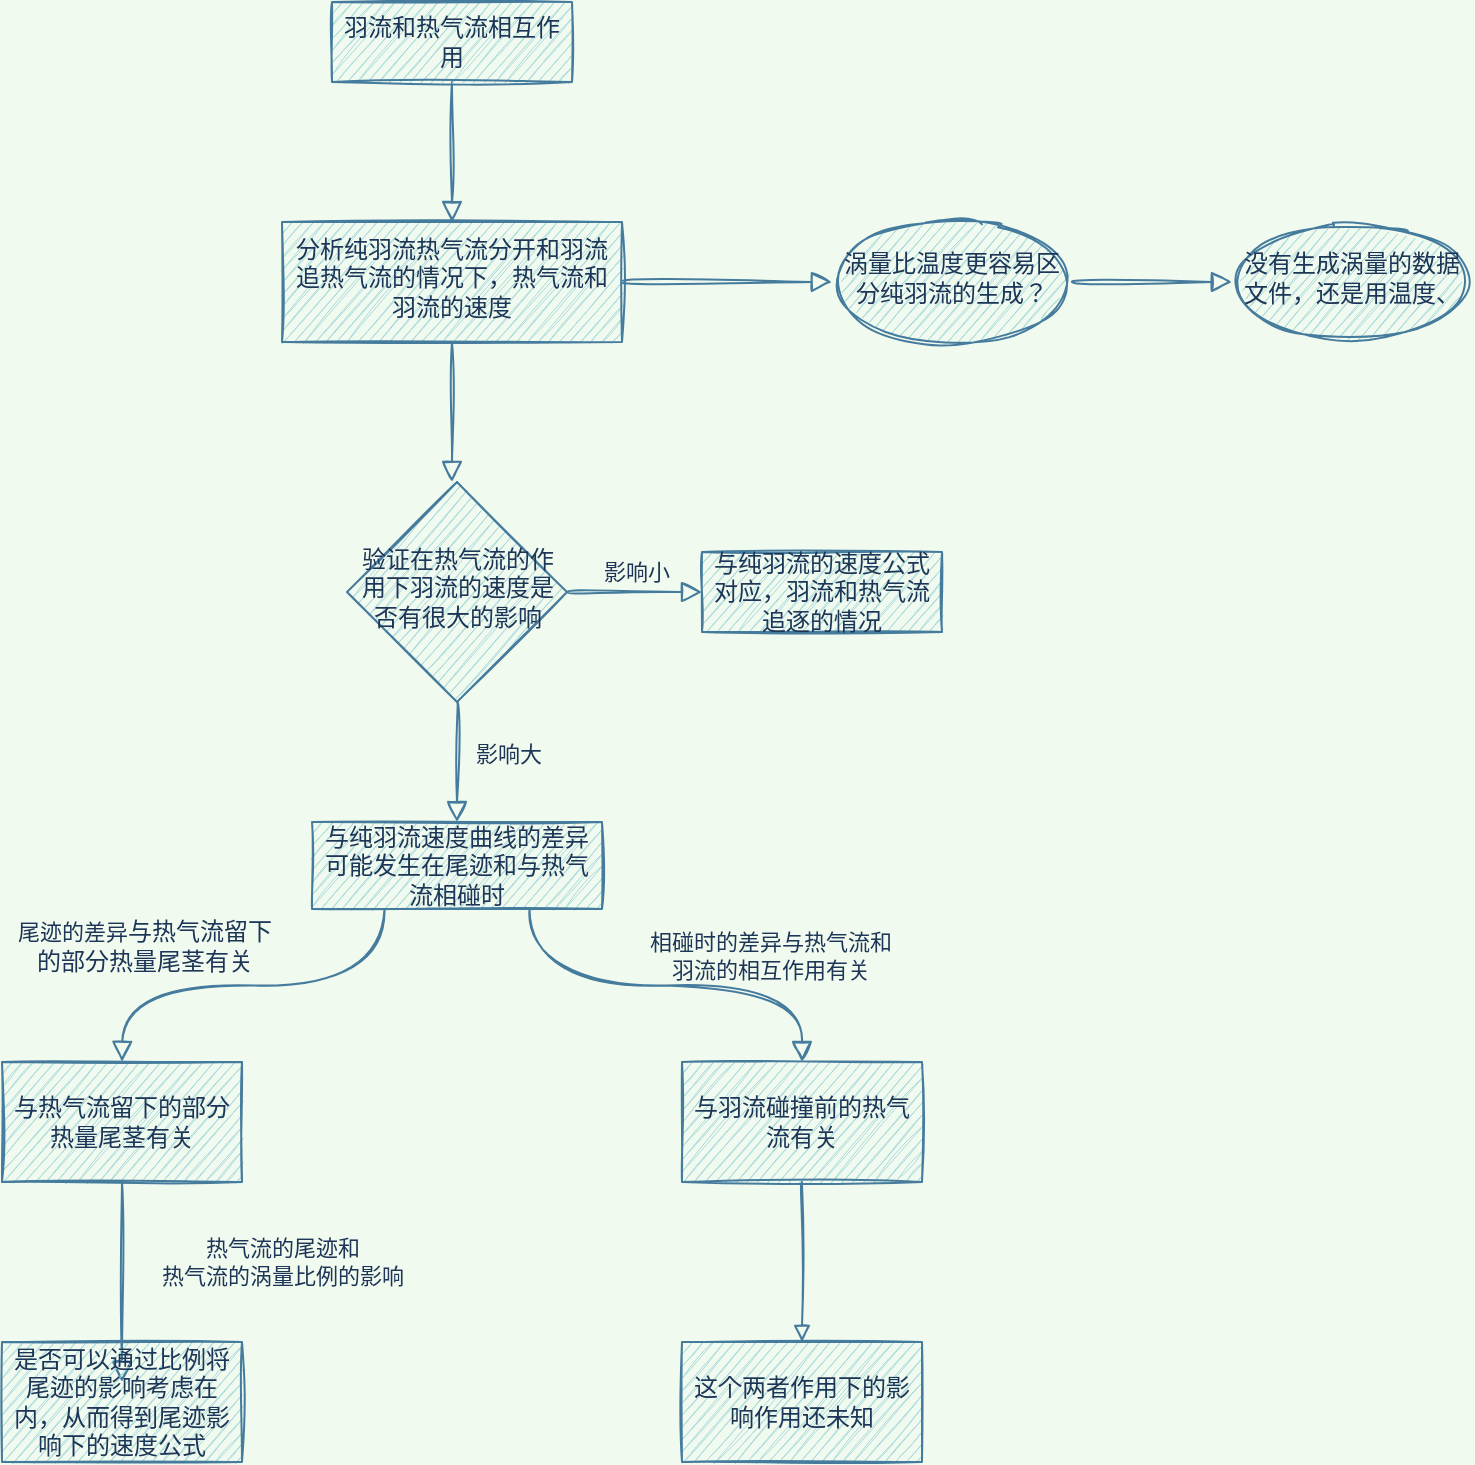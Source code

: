 <mxfile version="15.1.0" type="github" pages="2">
  <diagram id="C5RBs43oDa-KdzZeNtuy" name="Page-1">
    <mxGraphModel dx="877" dy="496" grid="1" gridSize="10" guides="1" tooltips="1" connect="1" arrows="1" fold="1" page="1" pageScale="1" pageWidth="1654" pageHeight="2336" background="#F1FAEE" math="0" shadow="0">
      <root>
        <mxCell id="WIyWlLk6GJQsqaUBKTNV-0" />
        <mxCell id="WIyWlLk6GJQsqaUBKTNV-1" parent="WIyWlLk6GJQsqaUBKTNV-0" />
        <mxCell id="t_P3fKUWRtbH0j2EnG3h-17" value="" style="edgeStyle=orthogonalEdgeStyle;orthogonalLoop=1;jettySize=auto;html=1;shadow=0;labelBackgroundColor=none;fontColor=#1D3557;endArrow=block;endFill=0;endSize=8;strokeColor=#457B9D;strokeWidth=1;curved=1;sketch=1;" edge="1" parent="WIyWlLk6GJQsqaUBKTNV-1" source="WIyWlLk6GJQsqaUBKTNV-3">
          <mxGeometry relative="1" as="geometry">
            <mxPoint x="845" y="160" as="targetPoint" />
          </mxGeometry>
        </mxCell>
        <mxCell id="WIyWlLk6GJQsqaUBKTNV-3" value="&lt;font face=&quot;Times New Roman&quot;&gt;羽流和热气流相互作用&lt;/font&gt;" style="whiteSpace=wrap;html=1;fontSize=12;glass=0;strokeWidth=1;shadow=0;fillColor=#A8DADC;strokeColor=#457B9D;fontColor=#1D3557;sketch=1;" parent="WIyWlLk6GJQsqaUBKTNV-1" vertex="1">
          <mxGeometry x="785" y="50" width="120" height="40" as="geometry" />
        </mxCell>
        <mxCell id="WIyWlLk6GJQsqaUBKTNV-5" value="影响小" style="edgeStyle=orthogonalEdgeStyle;html=1;jettySize=auto;orthogonalLoop=1;fontSize=11;endArrow=block;endFill=0;endSize=8;strokeWidth=1;shadow=0;labelBackgroundColor=none;strokeColor=#457B9D;fontColor=#1D3557;curved=1;sketch=1;" parent="WIyWlLk6GJQsqaUBKTNV-1" source="WIyWlLk6GJQsqaUBKTNV-6" target="WIyWlLk6GJQsqaUBKTNV-7" edge="1">
          <mxGeometry y="10" relative="1" as="geometry">
            <mxPoint as="offset" />
          </mxGeometry>
        </mxCell>
        <mxCell id="WIyWlLk6GJQsqaUBKTNV-6" value="验证在热气流的作用下羽流的速度是否有很大的影响" style="rhombus;whiteSpace=wrap;html=1;shadow=0;fontFamily=Helvetica;fontSize=12;align=center;strokeWidth=1;spacing=6;spacingTop=-4;fillColor=#A8DADC;strokeColor=#457B9D;fontColor=#1D3557;sketch=1;" parent="WIyWlLk6GJQsqaUBKTNV-1" vertex="1">
          <mxGeometry x="792.5" y="290" width="110" height="110" as="geometry" />
        </mxCell>
        <mxCell id="WIyWlLk6GJQsqaUBKTNV-7" value="与纯羽流的速度公式对应，羽流和热气流追逐的情况" style="whiteSpace=wrap;html=1;fontSize=12;glass=0;strokeWidth=1;shadow=0;fillColor=#A8DADC;strokeColor=#457B9D;fontColor=#1D3557;sketch=1;" parent="WIyWlLk6GJQsqaUBKTNV-1" vertex="1">
          <mxGeometry x="970" y="325" width="120" height="40" as="geometry" />
        </mxCell>
        <mxCell id="WIyWlLk6GJQsqaUBKTNV-8" value="影响大" style="html=1;jettySize=auto;orthogonalLoop=1;fontSize=11;endArrow=block;endFill=0;endSize=8;strokeWidth=1;shadow=0;labelBackgroundColor=none;edgeStyle=orthogonalEdgeStyle;strokeColor=#457B9D;fontColor=#1D3557;curved=1;sketch=1;" parent="WIyWlLk6GJQsqaUBKTNV-1" source="WIyWlLk6GJQsqaUBKTNV-6" target="WIyWlLk6GJQsqaUBKTNV-11" edge="1">
          <mxGeometry x="-0.143" y="25" relative="1" as="geometry">
            <mxPoint as="offset" />
            <mxPoint x="845" y="540" as="sourcePoint" />
            <Array as="points">
              <mxPoint x="845" y="500" />
            </Array>
          </mxGeometry>
        </mxCell>
        <mxCell id="WIyWlLk6GJQsqaUBKTNV-11" value="与纯羽流速度曲线的差异可能发生在尾迹和与热气流相碰时" style="whiteSpace=wrap;html=1;fontSize=12;glass=0;strokeWidth=1;shadow=0;fillColor=#A8DADC;strokeColor=#457B9D;fontColor=#1D3557;sketch=1;" parent="WIyWlLk6GJQsqaUBKTNV-1" vertex="1">
          <mxGeometry x="775" y="460" width="145" height="43.48" as="geometry" />
        </mxCell>
        <mxCell id="imjWjZcPQevqlWEwWaZw-9" value="相碰时的差异与热气流和&lt;br&gt;羽流的相互作用有关" style="html=1;jettySize=auto;orthogonalLoop=1;fontSize=11;endArrow=block;endFill=0;endSize=8;strokeWidth=1;shadow=0;labelBackgroundColor=none;edgeStyle=orthogonalEdgeStyle;strokeColor=#457B9D;fontColor=#1D3557;exitX=0.75;exitY=1;exitDx=0;exitDy=0;entryX=0.5;entryY=0;entryDx=0;entryDy=0;curved=1;sketch=1;" parent="WIyWlLk6GJQsqaUBKTNV-1" source="WIyWlLk6GJQsqaUBKTNV-11" target="VcnlkV_oTQZqw5gRQqVt-0" edge="1">
          <mxGeometry x="0.489" y="15" relative="1" as="geometry">
            <mxPoint as="offset" />
            <mxPoint x="825" y="510" as="sourcePoint" />
            <mxPoint x="1020" y="580" as="targetPoint" />
          </mxGeometry>
        </mxCell>
        <mxCell id="imjWjZcPQevqlWEwWaZw-10" value="尾迹的差异&lt;span style=&quot;font-size: 12px&quot;&gt;与热气流留下&lt;br&gt;的部分热量尾茎有关&lt;/span&gt;" style="html=1;jettySize=auto;orthogonalLoop=1;fontSize=11;endArrow=block;endFill=0;endSize=8;strokeWidth=1;shadow=0;labelBackgroundColor=none;edgeStyle=orthogonalEdgeStyle;strokeColor=#457B9D;fontColor=#1D3557;exitX=0.25;exitY=1;exitDx=0;exitDy=0;entryX=0.25;entryY=1;entryDx=0;entryDy=0;curved=1;sketch=1;" parent="WIyWlLk6GJQsqaUBKTNV-1" source="WIyWlLk6GJQsqaUBKTNV-11" edge="1">
          <mxGeometry x="0.535" y="-20" relative="1" as="geometry">
            <mxPoint as="offset" />
            <mxPoint x="885" y="510" as="sourcePoint" />
            <mxPoint x="680" y="580" as="targetPoint" />
          </mxGeometry>
        </mxCell>
        <mxCell id="imjWjZcPQevqlWEwWaZw-11" value="与热气流留下的部分热量尾茎有关" style="whiteSpace=wrap;html=1;fontColor=#1D3557;strokeColor=#457B9D;fillColor=#A8DADC;sketch=1;" parent="WIyWlLk6GJQsqaUBKTNV-1" vertex="1">
          <mxGeometry x="620" y="580" width="120" height="60" as="geometry" />
        </mxCell>
        <mxCell id="VcnlkV_oTQZqw5gRQqVt-4" value="" style="edgeStyle=orthogonalEdgeStyle;orthogonalLoop=1;jettySize=auto;html=1;labelBackgroundColor=none;fontColor=#1D3557;endArrow=block;endFill=0;strokeColor=#457B9D;fillColor=#A8DADC;curved=1;sketch=1;" parent="WIyWlLk6GJQsqaUBKTNV-1" source="VcnlkV_oTQZqw5gRQqVt-0" target="VcnlkV_oTQZqw5gRQqVt-3" edge="1">
          <mxGeometry relative="1" as="geometry" />
        </mxCell>
        <mxCell id="VcnlkV_oTQZqw5gRQqVt-0" value="与羽流碰撞前的热气流有关" style="whiteSpace=wrap;html=1;fontColor=#1D3557;strokeColor=#457B9D;fillColor=#A8DADC;sketch=1;" parent="WIyWlLk6GJQsqaUBKTNV-1" vertex="1">
          <mxGeometry x="960" y="580" width="120" height="60" as="geometry" />
        </mxCell>
        <mxCell id="VcnlkV_oTQZqw5gRQqVt-1" value="热气流的尾迹和&lt;br&gt;热气流的涡量比例的影响" style="html=1;jettySize=auto;orthogonalLoop=1;fontSize=11;endArrow=block;endFill=0;endSize=8;strokeWidth=1;shadow=0;labelBackgroundColor=none;edgeStyle=orthogonalEdgeStyle;strokeColor=#457B9D;fontColor=#1D3557;curved=1;sketch=1;" parent="WIyWlLk6GJQsqaUBKTNV-1" edge="1">
          <mxGeometry x="-0.2" y="80" relative="1" as="geometry">
            <mxPoint as="offset" />
            <mxPoint x="680" y="640" as="sourcePoint" />
            <mxPoint x="680" y="740" as="targetPoint" />
            <Array as="points">
              <mxPoint x="680" y="680" />
              <mxPoint x="680" y="680" />
            </Array>
          </mxGeometry>
        </mxCell>
        <mxCell id="VcnlkV_oTQZqw5gRQqVt-2" value="是否可以通过比例将尾迹的影响考虑在内，从而得到尾迹影响下的速度公式" style="whiteSpace=wrap;html=1;fontColor=#1D3557;strokeColor=#457B9D;fillColor=#A8DADC;sketch=1;" parent="WIyWlLk6GJQsqaUBKTNV-1" vertex="1">
          <mxGeometry x="620" y="720" width="120" height="60" as="geometry" />
        </mxCell>
        <mxCell id="VcnlkV_oTQZqw5gRQqVt-3" value="这个两者作用下的影响作用还未知" style="whiteSpace=wrap;html=1;fontColor=#1D3557;strokeColor=#457B9D;fillColor=#A8DADC;sketch=1;" parent="WIyWlLk6GJQsqaUBKTNV-1" vertex="1">
          <mxGeometry x="960" y="720" width="120" height="60" as="geometry" />
        </mxCell>
        <mxCell id="t_P3fKUWRtbH0j2EnG3h-19" value="" style="edgeStyle=orthogonalEdgeStyle;orthogonalLoop=1;jettySize=auto;html=1;shadow=0;labelBackgroundColor=none;fontColor=#1D3557;endArrow=block;endFill=0;endSize=8;strokeColor=#457B9D;strokeWidth=1;curved=1;sketch=1;" edge="1" parent="WIyWlLk6GJQsqaUBKTNV-1" source="t_P3fKUWRtbH0j2EnG3h-4">
          <mxGeometry relative="1" as="geometry">
            <mxPoint x="845" y="290" as="targetPoint" />
          </mxGeometry>
        </mxCell>
        <mxCell id="t_P3fKUWRtbH0j2EnG3h-21" value="" style="edgeStyle=orthogonalEdgeStyle;orthogonalLoop=1;jettySize=auto;html=1;shadow=0;labelBackgroundColor=none;fontColor=#1D3557;endArrow=block;endFill=0;endSize=8;strokeColor=#457B9D;strokeWidth=1;curved=1;sketch=1;" edge="1" parent="WIyWlLk6GJQsqaUBKTNV-1" source="t_P3fKUWRtbH0j2EnG3h-4" target="t_P3fKUWRtbH0j2EnG3h-20">
          <mxGeometry relative="1" as="geometry" />
        </mxCell>
        <mxCell id="t_P3fKUWRtbH0j2EnG3h-4" value="分析纯羽流热气流分开和羽流追热气流的情况下，热气流和羽流的速度" style="whiteSpace=wrap;html=1;shadow=0;fontColor=#1D3557;strokeColor=#457B9D;strokeWidth=1;fillColor=#A8DADC;spacing=6;spacingTop=-4;sketch=1;" vertex="1" parent="WIyWlLk6GJQsqaUBKTNV-1">
          <mxGeometry x="760" y="160" width="170" height="60" as="geometry" />
        </mxCell>
        <mxCell id="t_P3fKUWRtbH0j2EnG3h-23" value="" style="edgeStyle=orthogonalEdgeStyle;orthogonalLoop=1;jettySize=auto;html=1;shadow=0;labelBackgroundColor=none;fontColor=#1D3557;endArrow=block;endFill=0;endSize=8;strokeColor=#457B9D;strokeWidth=1;curved=1;sketch=1;" edge="1" parent="WIyWlLk6GJQsqaUBKTNV-1" source="t_P3fKUWRtbH0j2EnG3h-20" target="t_P3fKUWRtbH0j2EnG3h-22">
          <mxGeometry relative="1" as="geometry" />
        </mxCell>
        <mxCell id="t_P3fKUWRtbH0j2EnG3h-20" value="涡量比温度更容易区分纯羽流的生成？" style="ellipse;whiteSpace=wrap;html=1;shadow=0;fontColor=#1D3557;strokeColor=#457B9D;strokeWidth=1;fillColor=#A8DADC;spacing=6;spacingTop=-4;sketch=1;" vertex="1" parent="WIyWlLk6GJQsqaUBKTNV-1">
          <mxGeometry x="1035" y="160" width="120" height="60" as="geometry" />
        </mxCell>
        <mxCell id="t_P3fKUWRtbH0j2EnG3h-22" value="没有生成涡量的数据文件，还是用温度、" style="ellipse;whiteSpace=wrap;html=1;shadow=0;fontColor=#1D3557;strokeColor=#457B9D;strokeWidth=1;fillColor=#A8DADC;spacing=6;spacingTop=-4;sketch=1;" vertex="1" parent="WIyWlLk6GJQsqaUBKTNV-1">
          <mxGeometry x="1235" y="160" width="120" height="60" as="geometry" />
        </mxCell>
      </root>
    </mxGraphModel>
  </diagram>
  <diagram id="-VfU3PA-5Ooow9AQVcGZ" name="第 2 页">
    <mxGraphModel dx="1052" dy="595" grid="1" gridSize="10" guides="1" tooltips="1" connect="1" arrows="1" fold="1" page="1" pageScale="1" pageWidth="1654" pageHeight="1169" math="0" shadow="0">
      <root>
        <mxCell id="TWEdjQajlQbPpBjL3Qbx-0" />
        <mxCell id="TWEdjQajlQbPpBjL3Qbx-1" parent="TWEdjQajlQbPpBjL3Qbx-0" />
        <mxCell id="FGsNUzey4x6Smrw8-Mty-0" value="" style="rounded=0;whiteSpace=wrap;html=1;sketch=1;fontColor=#1D3557;strokeColor=#457B9D;fillColor=#A8DADC;" vertex="1" parent="TWEdjQajlQbPpBjL3Qbx-1">
          <mxGeometry x="70" y="10" width="980" height="580" as="geometry" />
        </mxCell>
      </root>
    </mxGraphModel>
  </diagram>
</mxfile>
